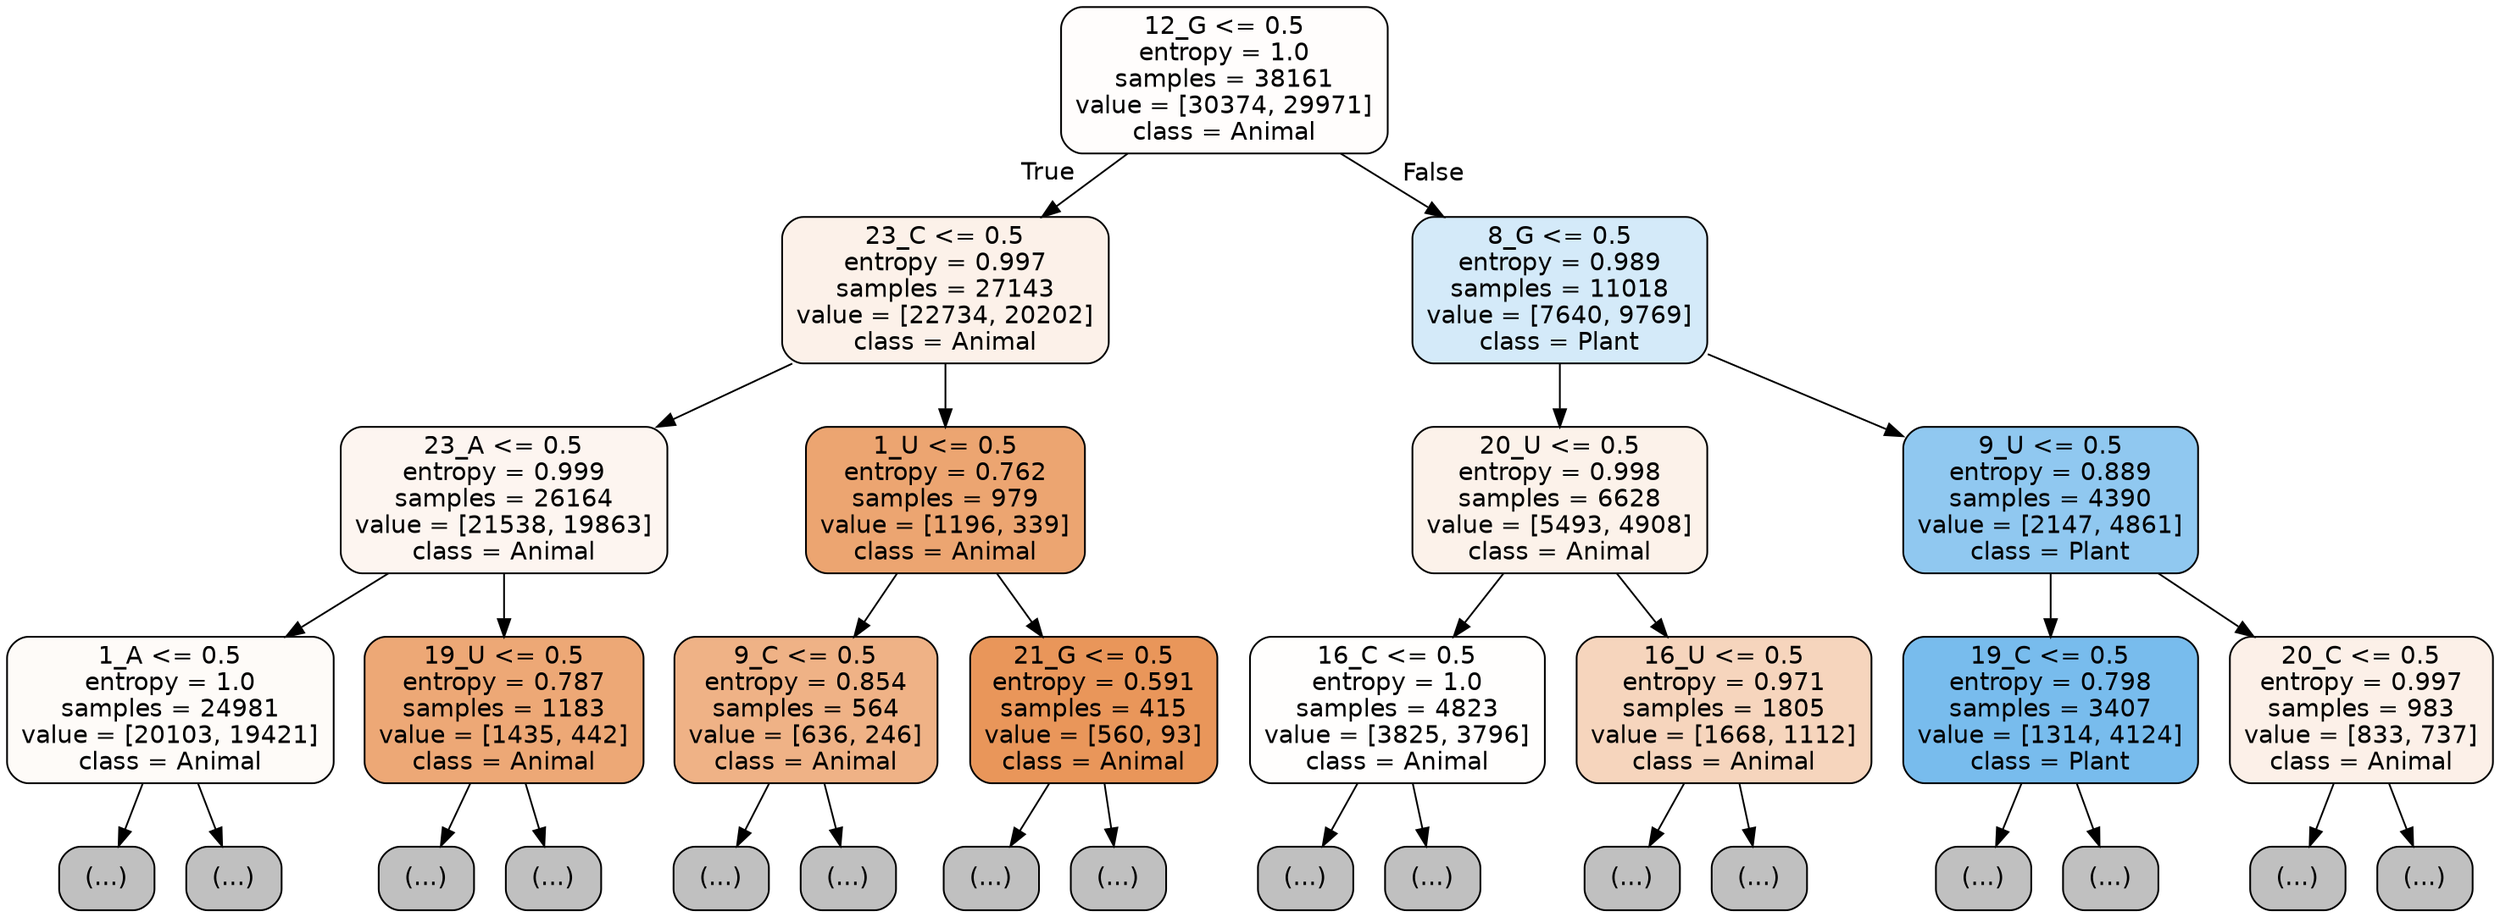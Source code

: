 digraph Tree {
node [shape=box, style="filled, rounded", color="black", fontname="helvetica"] ;
edge [fontname="helvetica"] ;
0 [label="12_G <= 0.5\nentropy = 1.0\nsamples = 38161\nvalue = [30374, 29971]\nclass = Animal", fillcolor="#fffdfc"] ;
1 [label="23_C <= 0.5\nentropy = 0.997\nsamples = 27143\nvalue = [22734, 20202]\nclass = Animal", fillcolor="#fcf1e9"] ;
0 -> 1 [labeldistance=2.5, labelangle=45, headlabel="True"] ;
2 [label="23_A <= 0.5\nentropy = 0.999\nsamples = 26164\nvalue = [21538, 19863]\nclass = Animal", fillcolor="#fdf5f0"] ;
1 -> 2 ;
3 [label="1_A <= 0.5\nentropy = 1.0\nsamples = 24981\nvalue = [20103, 19421]\nclass = Animal", fillcolor="#fefbf8"] ;
2 -> 3 ;
4 [label="(...)", fillcolor="#C0C0C0"] ;
3 -> 4 ;
8845 [label="(...)", fillcolor="#C0C0C0"] ;
3 -> 8845 ;
11520 [label="19_U <= 0.5\nentropy = 0.787\nsamples = 1183\nvalue = [1435, 442]\nclass = Animal", fillcolor="#eda876"] ;
2 -> 11520 ;
11521 [label="(...)", fillcolor="#C0C0C0"] ;
11520 -> 11521 ;
11964 [label="(...)", fillcolor="#C0C0C0"] ;
11520 -> 11964 ;
12105 [label="1_U <= 0.5\nentropy = 0.762\nsamples = 979\nvalue = [1196, 339]\nclass = Animal", fillcolor="#eca571"] ;
1 -> 12105 ;
12106 [label="9_C <= 0.5\nentropy = 0.854\nsamples = 564\nvalue = [636, 246]\nclass = Animal", fillcolor="#efb286"] ;
12105 -> 12106 ;
12107 [label="(...)", fillcolor="#C0C0C0"] ;
12106 -> 12107 ;
12338 [label="(...)", fillcolor="#C0C0C0"] ;
12106 -> 12338 ;
12441 [label="21_G <= 0.5\nentropy = 0.591\nsamples = 415\nvalue = [560, 93]\nclass = Animal", fillcolor="#e9965a"] ;
12105 -> 12441 ;
12442 [label="(...)", fillcolor="#C0C0C0"] ;
12441 -> 12442 ;
12551 [label="(...)", fillcolor="#C0C0C0"] ;
12441 -> 12551 ;
12600 [label="8_G <= 0.5\nentropy = 0.989\nsamples = 11018\nvalue = [7640, 9769]\nclass = Plant", fillcolor="#d4eaf9"] ;
0 -> 12600 [labeldistance=2.5, labelangle=-45, headlabel="False"] ;
12601 [label="20_U <= 0.5\nentropy = 0.998\nsamples = 6628\nvalue = [5493, 4908]\nclass = Animal", fillcolor="#fcf2ea"] ;
12600 -> 12601 ;
12602 [label="16_C <= 0.5\nentropy = 1.0\nsamples = 4823\nvalue = [3825, 3796]\nclass = Animal", fillcolor="#fffefd"] ;
12601 -> 12602 ;
12603 [label="(...)", fillcolor="#C0C0C0"] ;
12602 -> 12603 ;
14634 [label="(...)", fillcolor="#C0C0C0"] ;
12602 -> 14634 ;
15147 [label="16_U <= 0.5\nentropy = 0.971\nsamples = 1805\nvalue = [1668, 1112]\nclass = Animal", fillcolor="#f6d5bd"] ;
12601 -> 15147 ;
15148 [label="(...)", fillcolor="#C0C0C0"] ;
15147 -> 15148 ;
15709 [label="(...)", fillcolor="#C0C0C0"] ;
15147 -> 15709 ;
15930 [label="9_U <= 0.5\nentropy = 0.889\nsamples = 4390\nvalue = [2147, 4861]\nclass = Plant", fillcolor="#90c8f0"] ;
12600 -> 15930 ;
15931 [label="19_C <= 0.5\nentropy = 0.798\nsamples = 3407\nvalue = [1314, 4124]\nclass = Plant", fillcolor="#78bced"] ;
15930 -> 15931 ;
15932 [label="(...)", fillcolor="#C0C0C0"] ;
15931 -> 15932 ;
16667 [label="(...)", fillcolor="#C0C0C0"] ;
15931 -> 16667 ;
16876 [label="20_C <= 0.5\nentropy = 0.997\nsamples = 983\nvalue = [833, 737]\nclass = Animal", fillcolor="#fcf0e8"] ;
15930 -> 16876 ;
16877 [label="(...)", fillcolor="#C0C0C0"] ;
16876 -> 16877 ;
17124 [label="(...)", fillcolor="#C0C0C0"] ;
16876 -> 17124 ;
}
